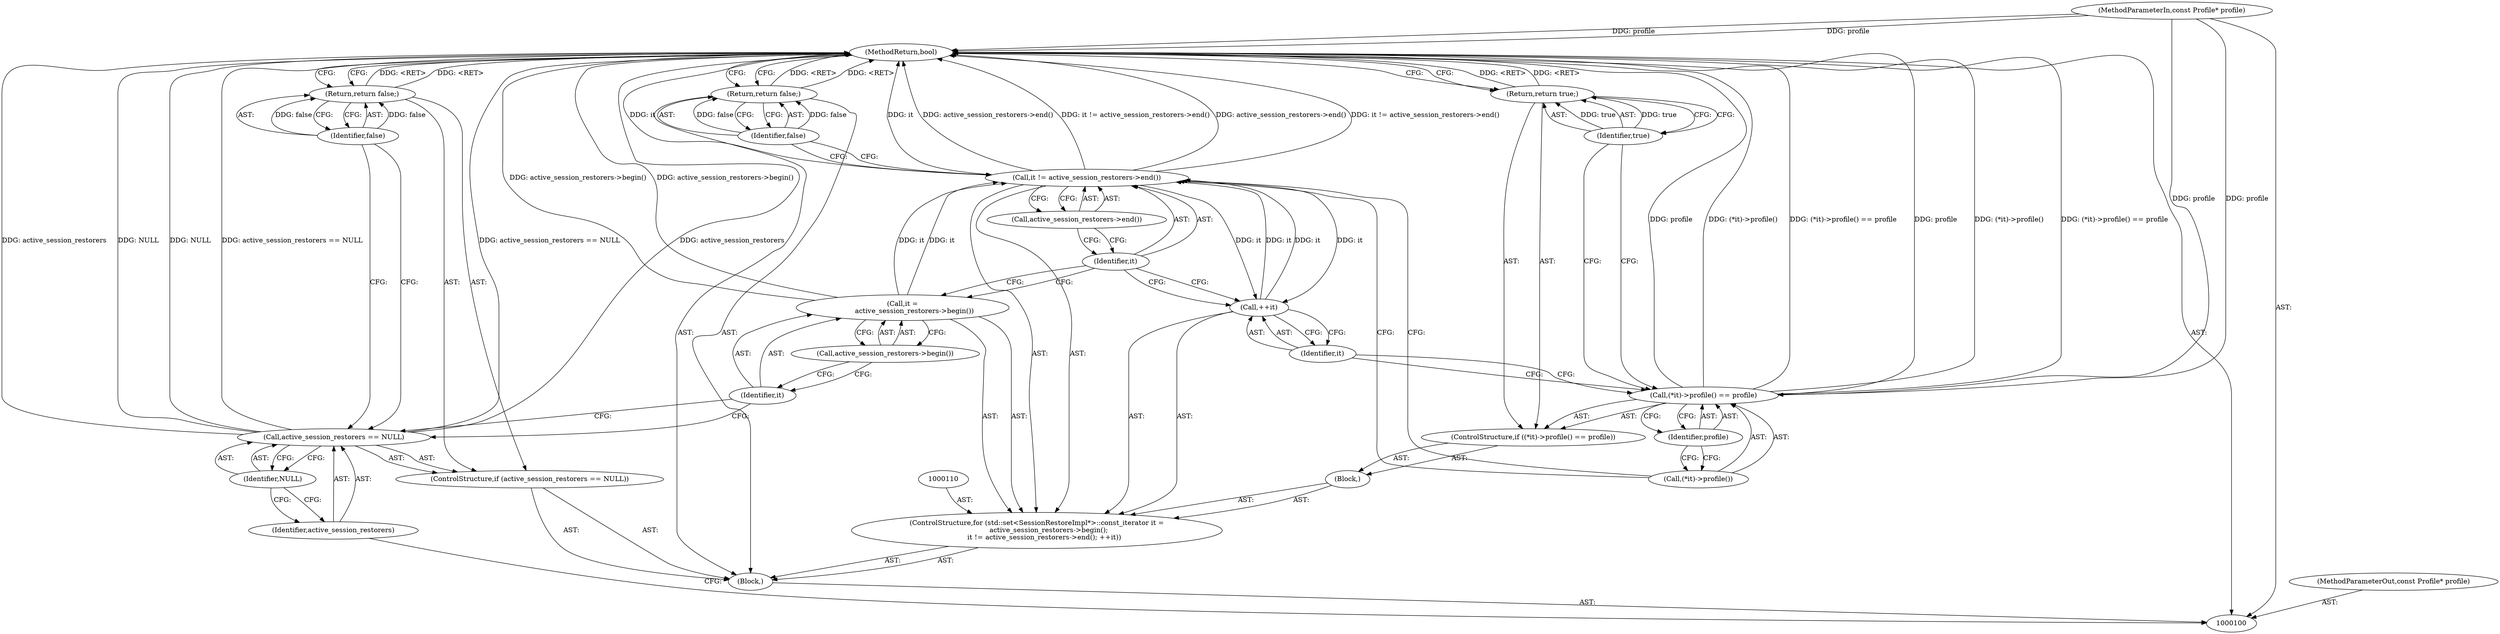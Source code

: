 digraph "0_Chrome_1dab554a7e795dac34313e2f7dbe4325628d12d4" {
"1000128" [label="(MethodReturn,bool)"];
"1000101" [label="(MethodParameterIn,const Profile* profile)"];
"1000163" [label="(MethodParameterOut,const Profile* profile)"];
"1000102" [label="(Block,)"];
"1000126" [label="(Return,return false;)"];
"1000127" [label="(Identifier,false)"];
"1000103" [label="(ControlStructure,if (active_session_restorers == NULL))"];
"1000106" [label="(Identifier,NULL)"];
"1000104" [label="(Call,active_session_restorers == NULL)"];
"1000105" [label="(Identifier,active_session_restorers)"];
"1000108" [label="(Identifier,false)"];
"1000107" [label="(Return,return false;)"];
"1000109" [label="(ControlStructure,for (std::set<SessionRestoreImpl*>::const_iterator it =\n           active_session_restorers->begin();\n       it != active_session_restorers->end(); ++it))"];
"1000111" [label="(Call,it =\n           active_session_restorers->begin())"];
"1000112" [label="(Identifier,it)"];
"1000113" [label="(Call,active_session_restorers->begin())"];
"1000116" [label="(Call,active_session_restorers->end())"];
"1000117" [label="(Call,++it)"];
"1000118" [label="(Identifier,it)"];
"1000119" [label="(Block,)"];
"1000114" [label="(Call,it != active_session_restorers->end())"];
"1000115" [label="(Identifier,it)"];
"1000123" [label="(Identifier,profile)"];
"1000120" [label="(ControlStructure,if ((*it)->profile() == profile))"];
"1000121" [label="(Call,(*it)->profile() == profile)"];
"1000122" [label="(Call,(*it)->profile())"];
"1000125" [label="(Identifier,true)"];
"1000124" [label="(Return,return true;)"];
"1000128" -> "1000100"  [label="AST: "];
"1000128" -> "1000107"  [label="CFG: "];
"1000128" -> "1000124"  [label="CFG: "];
"1000128" -> "1000126"  [label="CFG: "];
"1000104" -> "1000128"  [label="DDG: active_session_restorers == NULL"];
"1000104" -> "1000128"  [label="DDG: active_session_restorers"];
"1000104" -> "1000128"  [label="DDG: NULL"];
"1000114" -> "1000128"  [label="DDG: it != active_session_restorers->end()"];
"1000114" -> "1000128"  [label="DDG: it"];
"1000114" -> "1000128"  [label="DDG: active_session_restorers->end()"];
"1000121" -> "1000128"  [label="DDG: profile"];
"1000121" -> "1000128"  [label="DDG: (*it)->profile()"];
"1000121" -> "1000128"  [label="DDG: (*it)->profile() == profile"];
"1000111" -> "1000128"  [label="DDG: active_session_restorers->begin()"];
"1000101" -> "1000128"  [label="DDG: profile"];
"1000126" -> "1000128"  [label="DDG: <RET>"];
"1000124" -> "1000128"  [label="DDG: <RET>"];
"1000107" -> "1000128"  [label="DDG: <RET>"];
"1000101" -> "1000100"  [label="AST: "];
"1000101" -> "1000128"  [label="DDG: profile"];
"1000101" -> "1000121"  [label="DDG: profile"];
"1000163" -> "1000100"  [label="AST: "];
"1000102" -> "1000100"  [label="AST: "];
"1000103" -> "1000102"  [label="AST: "];
"1000109" -> "1000102"  [label="AST: "];
"1000126" -> "1000102"  [label="AST: "];
"1000126" -> "1000102"  [label="AST: "];
"1000126" -> "1000127"  [label="CFG: "];
"1000127" -> "1000126"  [label="AST: "];
"1000128" -> "1000126"  [label="CFG: "];
"1000126" -> "1000128"  [label="DDG: <RET>"];
"1000127" -> "1000126"  [label="DDG: false"];
"1000127" -> "1000126"  [label="AST: "];
"1000127" -> "1000114"  [label="CFG: "];
"1000126" -> "1000127"  [label="CFG: "];
"1000127" -> "1000126"  [label="DDG: false"];
"1000103" -> "1000102"  [label="AST: "];
"1000104" -> "1000103"  [label="AST: "];
"1000107" -> "1000103"  [label="AST: "];
"1000106" -> "1000104"  [label="AST: "];
"1000106" -> "1000105"  [label="CFG: "];
"1000104" -> "1000106"  [label="CFG: "];
"1000104" -> "1000103"  [label="AST: "];
"1000104" -> "1000106"  [label="CFG: "];
"1000105" -> "1000104"  [label="AST: "];
"1000106" -> "1000104"  [label="AST: "];
"1000108" -> "1000104"  [label="CFG: "];
"1000112" -> "1000104"  [label="CFG: "];
"1000104" -> "1000128"  [label="DDG: active_session_restorers == NULL"];
"1000104" -> "1000128"  [label="DDG: active_session_restorers"];
"1000104" -> "1000128"  [label="DDG: NULL"];
"1000105" -> "1000104"  [label="AST: "];
"1000105" -> "1000100"  [label="CFG: "];
"1000106" -> "1000105"  [label="CFG: "];
"1000108" -> "1000107"  [label="AST: "];
"1000108" -> "1000104"  [label="CFG: "];
"1000107" -> "1000108"  [label="CFG: "];
"1000108" -> "1000107"  [label="DDG: false"];
"1000107" -> "1000103"  [label="AST: "];
"1000107" -> "1000108"  [label="CFG: "];
"1000108" -> "1000107"  [label="AST: "];
"1000128" -> "1000107"  [label="CFG: "];
"1000107" -> "1000128"  [label="DDG: <RET>"];
"1000108" -> "1000107"  [label="DDG: false"];
"1000109" -> "1000102"  [label="AST: "];
"1000110" -> "1000109"  [label="AST: "];
"1000111" -> "1000109"  [label="AST: "];
"1000114" -> "1000109"  [label="AST: "];
"1000117" -> "1000109"  [label="AST: "];
"1000119" -> "1000109"  [label="AST: "];
"1000111" -> "1000109"  [label="AST: "];
"1000111" -> "1000113"  [label="CFG: "];
"1000112" -> "1000111"  [label="AST: "];
"1000113" -> "1000111"  [label="AST: "];
"1000115" -> "1000111"  [label="CFG: "];
"1000111" -> "1000128"  [label="DDG: active_session_restorers->begin()"];
"1000111" -> "1000114"  [label="DDG: it"];
"1000112" -> "1000111"  [label="AST: "];
"1000112" -> "1000104"  [label="CFG: "];
"1000113" -> "1000112"  [label="CFG: "];
"1000113" -> "1000111"  [label="AST: "];
"1000113" -> "1000112"  [label="CFG: "];
"1000111" -> "1000113"  [label="CFG: "];
"1000116" -> "1000114"  [label="AST: "];
"1000116" -> "1000115"  [label="CFG: "];
"1000114" -> "1000116"  [label="CFG: "];
"1000117" -> "1000109"  [label="AST: "];
"1000117" -> "1000118"  [label="CFG: "];
"1000118" -> "1000117"  [label="AST: "];
"1000115" -> "1000117"  [label="CFG: "];
"1000117" -> "1000114"  [label="DDG: it"];
"1000114" -> "1000117"  [label="DDG: it"];
"1000118" -> "1000117"  [label="AST: "];
"1000118" -> "1000121"  [label="CFG: "];
"1000117" -> "1000118"  [label="CFG: "];
"1000119" -> "1000109"  [label="AST: "];
"1000120" -> "1000119"  [label="AST: "];
"1000114" -> "1000109"  [label="AST: "];
"1000114" -> "1000116"  [label="CFG: "];
"1000115" -> "1000114"  [label="AST: "];
"1000116" -> "1000114"  [label="AST: "];
"1000122" -> "1000114"  [label="CFG: "];
"1000127" -> "1000114"  [label="CFG: "];
"1000114" -> "1000128"  [label="DDG: it != active_session_restorers->end()"];
"1000114" -> "1000128"  [label="DDG: it"];
"1000114" -> "1000128"  [label="DDG: active_session_restorers->end()"];
"1000117" -> "1000114"  [label="DDG: it"];
"1000111" -> "1000114"  [label="DDG: it"];
"1000114" -> "1000117"  [label="DDG: it"];
"1000115" -> "1000114"  [label="AST: "];
"1000115" -> "1000111"  [label="CFG: "];
"1000115" -> "1000117"  [label="CFG: "];
"1000116" -> "1000115"  [label="CFG: "];
"1000123" -> "1000121"  [label="AST: "];
"1000123" -> "1000122"  [label="CFG: "];
"1000121" -> "1000123"  [label="CFG: "];
"1000120" -> "1000119"  [label="AST: "];
"1000121" -> "1000120"  [label="AST: "];
"1000124" -> "1000120"  [label="AST: "];
"1000121" -> "1000120"  [label="AST: "];
"1000121" -> "1000123"  [label="CFG: "];
"1000122" -> "1000121"  [label="AST: "];
"1000123" -> "1000121"  [label="AST: "];
"1000125" -> "1000121"  [label="CFG: "];
"1000118" -> "1000121"  [label="CFG: "];
"1000121" -> "1000128"  [label="DDG: profile"];
"1000121" -> "1000128"  [label="DDG: (*it)->profile()"];
"1000121" -> "1000128"  [label="DDG: (*it)->profile() == profile"];
"1000101" -> "1000121"  [label="DDG: profile"];
"1000122" -> "1000121"  [label="AST: "];
"1000122" -> "1000114"  [label="CFG: "];
"1000123" -> "1000122"  [label="CFG: "];
"1000125" -> "1000124"  [label="AST: "];
"1000125" -> "1000121"  [label="CFG: "];
"1000124" -> "1000125"  [label="CFG: "];
"1000125" -> "1000124"  [label="DDG: true"];
"1000124" -> "1000120"  [label="AST: "];
"1000124" -> "1000125"  [label="CFG: "];
"1000125" -> "1000124"  [label="AST: "];
"1000128" -> "1000124"  [label="CFG: "];
"1000124" -> "1000128"  [label="DDG: <RET>"];
"1000125" -> "1000124"  [label="DDG: true"];
}
